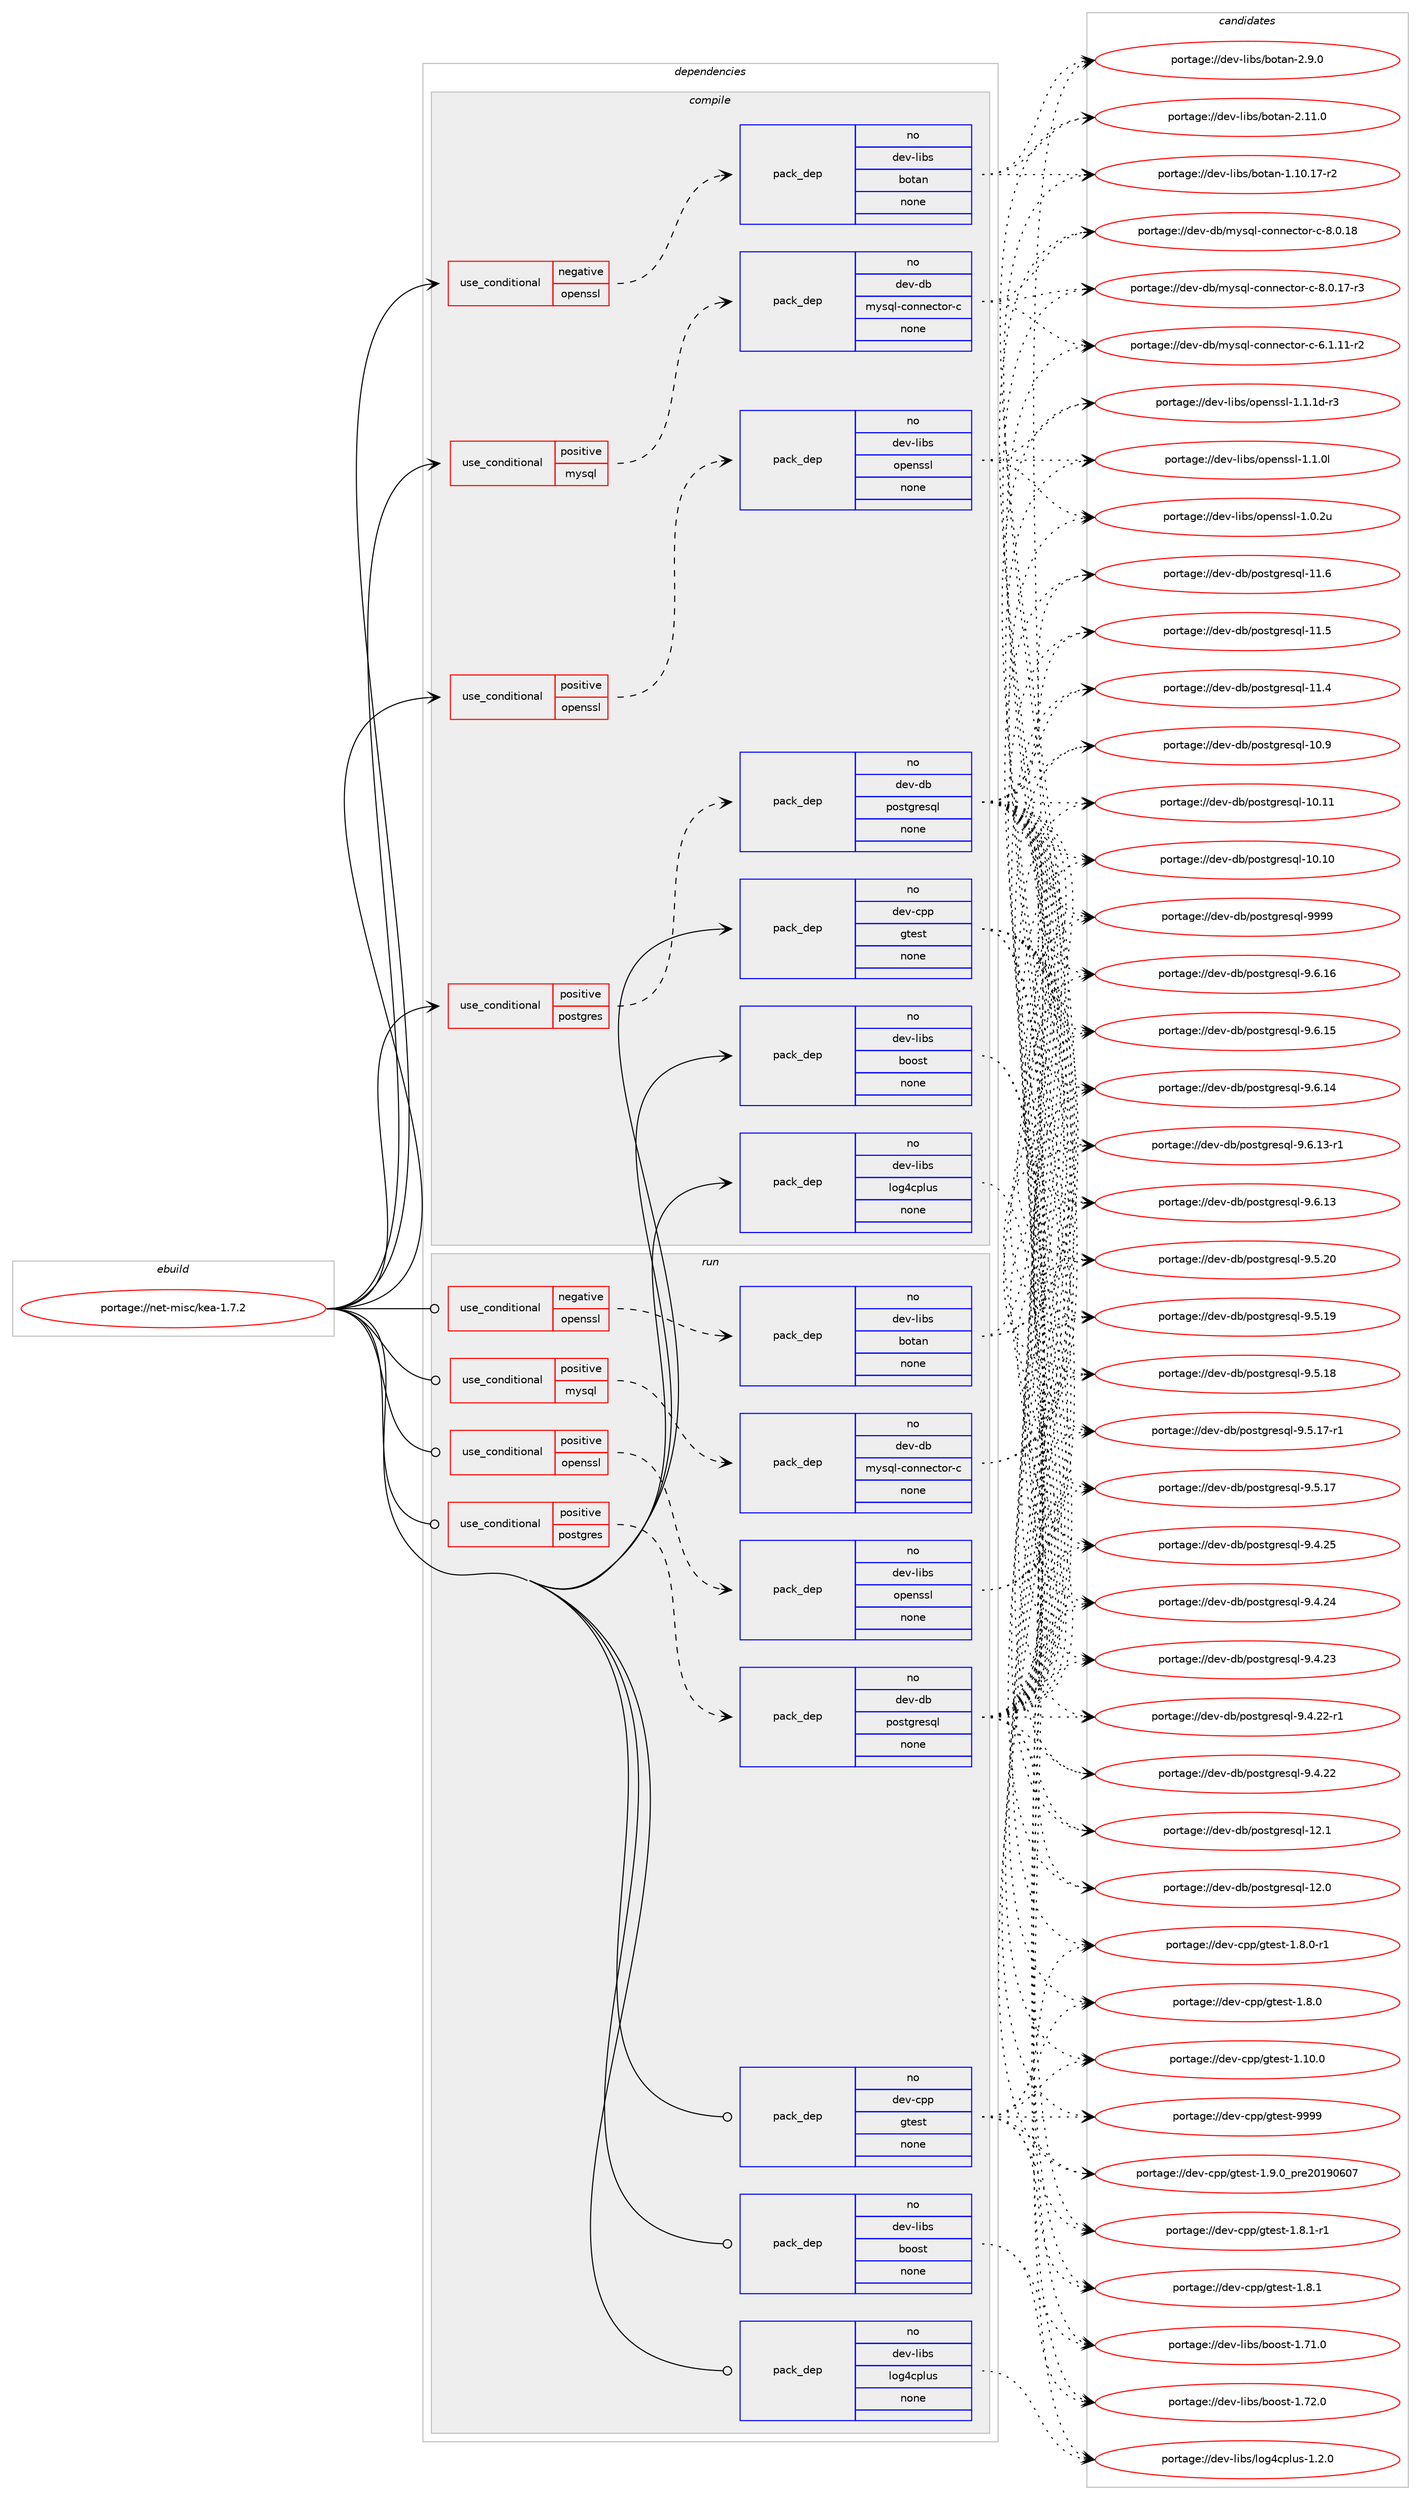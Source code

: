 digraph prolog {

# *************
# Graph options
# *************

newrank=true;
concentrate=true;
compound=true;
graph [rankdir=LR,fontname=Helvetica,fontsize=10,ranksep=1.5];#, ranksep=2.5, nodesep=0.2];
edge  [arrowhead=vee];
node  [fontname=Helvetica,fontsize=10];

# **********
# The ebuild
# **********

subgraph cluster_leftcol {
color=gray;
label=<<i>ebuild</i>>;
id [label="portage://net-misc/kea-1.7.2", color=red, width=4, href="../net-misc/kea-1.7.2.svg"];
}

# ****************
# The dependencies
# ****************

subgraph cluster_midcol {
color=gray;
label=<<i>dependencies</i>>;
subgraph cluster_compile {
fillcolor="#eeeeee";
style=filled;
label=<<i>compile</i>>;
subgraph cond26794 {
dependency135677 [label=<<TABLE BORDER="0" CELLBORDER="1" CELLSPACING="0" CELLPADDING="4"><TR><TD ROWSPAN="3" CELLPADDING="10">use_conditional</TD></TR><TR><TD>negative</TD></TR><TR><TD>openssl</TD></TR></TABLE>>, shape=none, color=red];
subgraph pack106623 {
dependency135678 [label=<<TABLE BORDER="0" CELLBORDER="1" CELLSPACING="0" CELLPADDING="4" WIDTH="220"><TR><TD ROWSPAN="6" CELLPADDING="30">pack_dep</TD></TR><TR><TD WIDTH="110">no</TD></TR><TR><TD>dev-libs</TD></TR><TR><TD>botan</TD></TR><TR><TD>none</TD></TR><TR><TD></TD></TR></TABLE>>, shape=none, color=blue];
}
dependency135677:e -> dependency135678:w [weight=20,style="dashed",arrowhead="vee"];
}
id:e -> dependency135677:w [weight=20,style="solid",arrowhead="vee"];
subgraph cond26795 {
dependency135679 [label=<<TABLE BORDER="0" CELLBORDER="1" CELLSPACING="0" CELLPADDING="4"><TR><TD ROWSPAN="3" CELLPADDING="10">use_conditional</TD></TR><TR><TD>positive</TD></TR><TR><TD>mysql</TD></TR></TABLE>>, shape=none, color=red];
subgraph pack106624 {
dependency135680 [label=<<TABLE BORDER="0" CELLBORDER="1" CELLSPACING="0" CELLPADDING="4" WIDTH="220"><TR><TD ROWSPAN="6" CELLPADDING="30">pack_dep</TD></TR><TR><TD WIDTH="110">no</TD></TR><TR><TD>dev-db</TD></TR><TR><TD>mysql-connector-c</TD></TR><TR><TD>none</TD></TR><TR><TD></TD></TR></TABLE>>, shape=none, color=blue];
}
dependency135679:e -> dependency135680:w [weight=20,style="dashed",arrowhead="vee"];
}
id:e -> dependency135679:w [weight=20,style="solid",arrowhead="vee"];
subgraph cond26796 {
dependency135681 [label=<<TABLE BORDER="0" CELLBORDER="1" CELLSPACING="0" CELLPADDING="4"><TR><TD ROWSPAN="3" CELLPADDING="10">use_conditional</TD></TR><TR><TD>positive</TD></TR><TR><TD>openssl</TD></TR></TABLE>>, shape=none, color=red];
subgraph pack106625 {
dependency135682 [label=<<TABLE BORDER="0" CELLBORDER="1" CELLSPACING="0" CELLPADDING="4" WIDTH="220"><TR><TD ROWSPAN="6" CELLPADDING="30">pack_dep</TD></TR><TR><TD WIDTH="110">no</TD></TR><TR><TD>dev-libs</TD></TR><TR><TD>openssl</TD></TR><TR><TD>none</TD></TR><TR><TD></TD></TR></TABLE>>, shape=none, color=blue];
}
dependency135681:e -> dependency135682:w [weight=20,style="dashed",arrowhead="vee"];
}
id:e -> dependency135681:w [weight=20,style="solid",arrowhead="vee"];
subgraph cond26797 {
dependency135683 [label=<<TABLE BORDER="0" CELLBORDER="1" CELLSPACING="0" CELLPADDING="4"><TR><TD ROWSPAN="3" CELLPADDING="10">use_conditional</TD></TR><TR><TD>positive</TD></TR><TR><TD>postgres</TD></TR></TABLE>>, shape=none, color=red];
subgraph pack106626 {
dependency135684 [label=<<TABLE BORDER="0" CELLBORDER="1" CELLSPACING="0" CELLPADDING="4" WIDTH="220"><TR><TD ROWSPAN="6" CELLPADDING="30">pack_dep</TD></TR><TR><TD WIDTH="110">no</TD></TR><TR><TD>dev-db</TD></TR><TR><TD>postgresql</TD></TR><TR><TD>none</TD></TR><TR><TD></TD></TR></TABLE>>, shape=none, color=blue];
}
dependency135683:e -> dependency135684:w [weight=20,style="dashed",arrowhead="vee"];
}
id:e -> dependency135683:w [weight=20,style="solid",arrowhead="vee"];
subgraph pack106627 {
dependency135685 [label=<<TABLE BORDER="0" CELLBORDER="1" CELLSPACING="0" CELLPADDING="4" WIDTH="220"><TR><TD ROWSPAN="6" CELLPADDING="30">pack_dep</TD></TR><TR><TD WIDTH="110">no</TD></TR><TR><TD>dev-cpp</TD></TR><TR><TD>gtest</TD></TR><TR><TD>none</TD></TR><TR><TD></TD></TR></TABLE>>, shape=none, color=blue];
}
id:e -> dependency135685:w [weight=20,style="solid",arrowhead="vee"];
subgraph pack106628 {
dependency135686 [label=<<TABLE BORDER="0" CELLBORDER="1" CELLSPACING="0" CELLPADDING="4" WIDTH="220"><TR><TD ROWSPAN="6" CELLPADDING="30">pack_dep</TD></TR><TR><TD WIDTH="110">no</TD></TR><TR><TD>dev-libs</TD></TR><TR><TD>boost</TD></TR><TR><TD>none</TD></TR><TR><TD></TD></TR></TABLE>>, shape=none, color=blue];
}
id:e -> dependency135686:w [weight=20,style="solid",arrowhead="vee"];
subgraph pack106629 {
dependency135687 [label=<<TABLE BORDER="0" CELLBORDER="1" CELLSPACING="0" CELLPADDING="4" WIDTH="220"><TR><TD ROWSPAN="6" CELLPADDING="30">pack_dep</TD></TR><TR><TD WIDTH="110">no</TD></TR><TR><TD>dev-libs</TD></TR><TR><TD>log4cplus</TD></TR><TR><TD>none</TD></TR><TR><TD></TD></TR></TABLE>>, shape=none, color=blue];
}
id:e -> dependency135687:w [weight=20,style="solid",arrowhead="vee"];
}
subgraph cluster_compileandrun {
fillcolor="#eeeeee";
style=filled;
label=<<i>compile and run</i>>;
}
subgraph cluster_run {
fillcolor="#eeeeee";
style=filled;
label=<<i>run</i>>;
subgraph cond26798 {
dependency135688 [label=<<TABLE BORDER="0" CELLBORDER="1" CELLSPACING="0" CELLPADDING="4"><TR><TD ROWSPAN="3" CELLPADDING="10">use_conditional</TD></TR><TR><TD>negative</TD></TR><TR><TD>openssl</TD></TR></TABLE>>, shape=none, color=red];
subgraph pack106630 {
dependency135689 [label=<<TABLE BORDER="0" CELLBORDER="1" CELLSPACING="0" CELLPADDING="4" WIDTH="220"><TR><TD ROWSPAN="6" CELLPADDING="30">pack_dep</TD></TR><TR><TD WIDTH="110">no</TD></TR><TR><TD>dev-libs</TD></TR><TR><TD>botan</TD></TR><TR><TD>none</TD></TR><TR><TD></TD></TR></TABLE>>, shape=none, color=blue];
}
dependency135688:e -> dependency135689:w [weight=20,style="dashed",arrowhead="vee"];
}
id:e -> dependency135688:w [weight=20,style="solid",arrowhead="odot"];
subgraph cond26799 {
dependency135690 [label=<<TABLE BORDER="0" CELLBORDER="1" CELLSPACING="0" CELLPADDING="4"><TR><TD ROWSPAN="3" CELLPADDING="10">use_conditional</TD></TR><TR><TD>positive</TD></TR><TR><TD>mysql</TD></TR></TABLE>>, shape=none, color=red];
subgraph pack106631 {
dependency135691 [label=<<TABLE BORDER="0" CELLBORDER="1" CELLSPACING="0" CELLPADDING="4" WIDTH="220"><TR><TD ROWSPAN="6" CELLPADDING="30">pack_dep</TD></TR><TR><TD WIDTH="110">no</TD></TR><TR><TD>dev-db</TD></TR><TR><TD>mysql-connector-c</TD></TR><TR><TD>none</TD></TR><TR><TD></TD></TR></TABLE>>, shape=none, color=blue];
}
dependency135690:e -> dependency135691:w [weight=20,style="dashed",arrowhead="vee"];
}
id:e -> dependency135690:w [weight=20,style="solid",arrowhead="odot"];
subgraph cond26800 {
dependency135692 [label=<<TABLE BORDER="0" CELLBORDER="1" CELLSPACING="0" CELLPADDING="4"><TR><TD ROWSPAN="3" CELLPADDING="10">use_conditional</TD></TR><TR><TD>positive</TD></TR><TR><TD>openssl</TD></TR></TABLE>>, shape=none, color=red];
subgraph pack106632 {
dependency135693 [label=<<TABLE BORDER="0" CELLBORDER="1" CELLSPACING="0" CELLPADDING="4" WIDTH="220"><TR><TD ROWSPAN="6" CELLPADDING="30">pack_dep</TD></TR><TR><TD WIDTH="110">no</TD></TR><TR><TD>dev-libs</TD></TR><TR><TD>openssl</TD></TR><TR><TD>none</TD></TR><TR><TD></TD></TR></TABLE>>, shape=none, color=blue];
}
dependency135692:e -> dependency135693:w [weight=20,style="dashed",arrowhead="vee"];
}
id:e -> dependency135692:w [weight=20,style="solid",arrowhead="odot"];
subgraph cond26801 {
dependency135694 [label=<<TABLE BORDER="0" CELLBORDER="1" CELLSPACING="0" CELLPADDING="4"><TR><TD ROWSPAN="3" CELLPADDING="10">use_conditional</TD></TR><TR><TD>positive</TD></TR><TR><TD>postgres</TD></TR></TABLE>>, shape=none, color=red];
subgraph pack106633 {
dependency135695 [label=<<TABLE BORDER="0" CELLBORDER="1" CELLSPACING="0" CELLPADDING="4" WIDTH="220"><TR><TD ROWSPAN="6" CELLPADDING="30">pack_dep</TD></TR><TR><TD WIDTH="110">no</TD></TR><TR><TD>dev-db</TD></TR><TR><TD>postgresql</TD></TR><TR><TD>none</TD></TR><TR><TD></TD></TR></TABLE>>, shape=none, color=blue];
}
dependency135694:e -> dependency135695:w [weight=20,style="dashed",arrowhead="vee"];
}
id:e -> dependency135694:w [weight=20,style="solid",arrowhead="odot"];
subgraph pack106634 {
dependency135696 [label=<<TABLE BORDER="0" CELLBORDER="1" CELLSPACING="0" CELLPADDING="4" WIDTH="220"><TR><TD ROWSPAN="6" CELLPADDING="30">pack_dep</TD></TR><TR><TD WIDTH="110">no</TD></TR><TR><TD>dev-cpp</TD></TR><TR><TD>gtest</TD></TR><TR><TD>none</TD></TR><TR><TD></TD></TR></TABLE>>, shape=none, color=blue];
}
id:e -> dependency135696:w [weight=20,style="solid",arrowhead="odot"];
subgraph pack106635 {
dependency135697 [label=<<TABLE BORDER="0" CELLBORDER="1" CELLSPACING="0" CELLPADDING="4" WIDTH="220"><TR><TD ROWSPAN="6" CELLPADDING="30">pack_dep</TD></TR><TR><TD WIDTH="110">no</TD></TR><TR><TD>dev-libs</TD></TR><TR><TD>boost</TD></TR><TR><TD>none</TD></TR><TR><TD></TD></TR></TABLE>>, shape=none, color=blue];
}
id:e -> dependency135697:w [weight=20,style="solid",arrowhead="odot"];
subgraph pack106636 {
dependency135698 [label=<<TABLE BORDER="0" CELLBORDER="1" CELLSPACING="0" CELLPADDING="4" WIDTH="220"><TR><TD ROWSPAN="6" CELLPADDING="30">pack_dep</TD></TR><TR><TD WIDTH="110">no</TD></TR><TR><TD>dev-libs</TD></TR><TR><TD>log4cplus</TD></TR><TR><TD>none</TD></TR><TR><TD></TD></TR></TABLE>>, shape=none, color=blue];
}
id:e -> dependency135698:w [weight=20,style="solid",arrowhead="odot"];
}
}

# **************
# The candidates
# **************

subgraph cluster_choices {
rank=same;
color=gray;
label=<<i>candidates</i>>;

subgraph choice106623 {
color=black;
nodesep=1;
choice1001011184510810598115479811111697110455046574648 [label="portage://dev-libs/botan-2.9.0", color=red, width=4,href="../dev-libs/botan-2.9.0.svg"];
choice100101118451081059811547981111169711045504649494648 [label="portage://dev-libs/botan-2.11.0", color=red, width=4,href="../dev-libs/botan-2.11.0.svg"];
choice100101118451081059811547981111169711045494649484649554511450 [label="portage://dev-libs/botan-1.10.17-r2", color=red, width=4,href="../dev-libs/botan-1.10.17-r2.svg"];
dependency135678:e -> choice1001011184510810598115479811111697110455046574648:w [style=dotted,weight="100"];
dependency135678:e -> choice100101118451081059811547981111169711045504649494648:w [style=dotted,weight="100"];
dependency135678:e -> choice100101118451081059811547981111169711045494649484649554511450:w [style=dotted,weight="100"];
}
subgraph choice106624 {
color=black;
nodesep=1;
choice100101118451009847109121115113108459911111011010199116111114459945564648464956 [label="portage://dev-db/mysql-connector-c-8.0.18", color=red, width=4,href="../dev-db/mysql-connector-c-8.0.18.svg"];
choice1001011184510098471091211151131084599111110110101991161111144599455646484649554511451 [label="portage://dev-db/mysql-connector-c-8.0.17-r3", color=red, width=4,href="../dev-db/mysql-connector-c-8.0.17-r3.svg"];
choice1001011184510098471091211151131084599111110110101991161111144599455446494649494511450 [label="portage://dev-db/mysql-connector-c-6.1.11-r2", color=red, width=4,href="../dev-db/mysql-connector-c-6.1.11-r2.svg"];
dependency135680:e -> choice100101118451009847109121115113108459911111011010199116111114459945564648464956:w [style=dotted,weight="100"];
dependency135680:e -> choice1001011184510098471091211151131084599111110110101991161111144599455646484649554511451:w [style=dotted,weight="100"];
dependency135680:e -> choice1001011184510098471091211151131084599111110110101991161111144599455446494649494511450:w [style=dotted,weight="100"];
}
subgraph choice106625 {
color=black;
nodesep=1;
choice1001011184510810598115471111121011101151151084549464946491004511451 [label="portage://dev-libs/openssl-1.1.1d-r3", color=red, width=4,href="../dev-libs/openssl-1.1.1d-r3.svg"];
choice100101118451081059811547111112101110115115108454946494648108 [label="portage://dev-libs/openssl-1.1.0l", color=red, width=4,href="../dev-libs/openssl-1.1.0l.svg"];
choice100101118451081059811547111112101110115115108454946484650117 [label="portage://dev-libs/openssl-1.0.2u", color=red, width=4,href="../dev-libs/openssl-1.0.2u.svg"];
dependency135682:e -> choice1001011184510810598115471111121011101151151084549464946491004511451:w [style=dotted,weight="100"];
dependency135682:e -> choice100101118451081059811547111112101110115115108454946494648108:w [style=dotted,weight="100"];
dependency135682:e -> choice100101118451081059811547111112101110115115108454946484650117:w [style=dotted,weight="100"];
}
subgraph choice106626 {
color=black;
nodesep=1;
choice1001011184510098471121111151161031141011151131084557575757 [label="portage://dev-db/postgresql-9999", color=red, width=4,href="../dev-db/postgresql-9999.svg"];
choice10010111845100984711211111511610311410111511310845574654464954 [label="portage://dev-db/postgresql-9.6.16", color=red, width=4,href="../dev-db/postgresql-9.6.16.svg"];
choice10010111845100984711211111511610311410111511310845574654464953 [label="portage://dev-db/postgresql-9.6.15", color=red, width=4,href="../dev-db/postgresql-9.6.15.svg"];
choice10010111845100984711211111511610311410111511310845574654464952 [label="portage://dev-db/postgresql-9.6.14", color=red, width=4,href="../dev-db/postgresql-9.6.14.svg"];
choice100101118451009847112111115116103114101115113108455746544649514511449 [label="portage://dev-db/postgresql-9.6.13-r1", color=red, width=4,href="../dev-db/postgresql-9.6.13-r1.svg"];
choice10010111845100984711211111511610311410111511310845574654464951 [label="portage://dev-db/postgresql-9.6.13", color=red, width=4,href="../dev-db/postgresql-9.6.13.svg"];
choice10010111845100984711211111511610311410111511310845574653465048 [label="portage://dev-db/postgresql-9.5.20", color=red, width=4,href="../dev-db/postgresql-9.5.20.svg"];
choice10010111845100984711211111511610311410111511310845574653464957 [label="portage://dev-db/postgresql-9.5.19", color=red, width=4,href="../dev-db/postgresql-9.5.19.svg"];
choice10010111845100984711211111511610311410111511310845574653464956 [label="portage://dev-db/postgresql-9.5.18", color=red, width=4,href="../dev-db/postgresql-9.5.18.svg"];
choice100101118451009847112111115116103114101115113108455746534649554511449 [label="portage://dev-db/postgresql-9.5.17-r1", color=red, width=4,href="../dev-db/postgresql-9.5.17-r1.svg"];
choice10010111845100984711211111511610311410111511310845574653464955 [label="portage://dev-db/postgresql-9.5.17", color=red, width=4,href="../dev-db/postgresql-9.5.17.svg"];
choice10010111845100984711211111511610311410111511310845574652465053 [label="portage://dev-db/postgresql-9.4.25", color=red, width=4,href="../dev-db/postgresql-9.4.25.svg"];
choice10010111845100984711211111511610311410111511310845574652465052 [label="portage://dev-db/postgresql-9.4.24", color=red, width=4,href="../dev-db/postgresql-9.4.24.svg"];
choice10010111845100984711211111511610311410111511310845574652465051 [label="portage://dev-db/postgresql-9.4.23", color=red, width=4,href="../dev-db/postgresql-9.4.23.svg"];
choice100101118451009847112111115116103114101115113108455746524650504511449 [label="portage://dev-db/postgresql-9.4.22-r1", color=red, width=4,href="../dev-db/postgresql-9.4.22-r1.svg"];
choice10010111845100984711211111511610311410111511310845574652465050 [label="portage://dev-db/postgresql-9.4.22", color=red, width=4,href="../dev-db/postgresql-9.4.22.svg"];
choice1001011184510098471121111151161031141011151131084549504649 [label="portage://dev-db/postgresql-12.1", color=red, width=4,href="../dev-db/postgresql-12.1.svg"];
choice1001011184510098471121111151161031141011151131084549504648 [label="portage://dev-db/postgresql-12.0", color=red, width=4,href="../dev-db/postgresql-12.0.svg"];
choice1001011184510098471121111151161031141011151131084549494654 [label="portage://dev-db/postgresql-11.6", color=red, width=4,href="../dev-db/postgresql-11.6.svg"];
choice1001011184510098471121111151161031141011151131084549494653 [label="portage://dev-db/postgresql-11.5", color=red, width=4,href="../dev-db/postgresql-11.5.svg"];
choice1001011184510098471121111151161031141011151131084549494652 [label="portage://dev-db/postgresql-11.4", color=red, width=4,href="../dev-db/postgresql-11.4.svg"];
choice1001011184510098471121111151161031141011151131084549484657 [label="portage://dev-db/postgresql-10.9", color=red, width=4,href="../dev-db/postgresql-10.9.svg"];
choice100101118451009847112111115116103114101115113108454948464949 [label="portage://dev-db/postgresql-10.11", color=red, width=4,href="../dev-db/postgresql-10.11.svg"];
choice100101118451009847112111115116103114101115113108454948464948 [label="portage://dev-db/postgresql-10.10", color=red, width=4,href="../dev-db/postgresql-10.10.svg"];
dependency135684:e -> choice1001011184510098471121111151161031141011151131084557575757:w [style=dotted,weight="100"];
dependency135684:e -> choice10010111845100984711211111511610311410111511310845574654464954:w [style=dotted,weight="100"];
dependency135684:e -> choice10010111845100984711211111511610311410111511310845574654464953:w [style=dotted,weight="100"];
dependency135684:e -> choice10010111845100984711211111511610311410111511310845574654464952:w [style=dotted,weight="100"];
dependency135684:e -> choice100101118451009847112111115116103114101115113108455746544649514511449:w [style=dotted,weight="100"];
dependency135684:e -> choice10010111845100984711211111511610311410111511310845574654464951:w [style=dotted,weight="100"];
dependency135684:e -> choice10010111845100984711211111511610311410111511310845574653465048:w [style=dotted,weight="100"];
dependency135684:e -> choice10010111845100984711211111511610311410111511310845574653464957:w [style=dotted,weight="100"];
dependency135684:e -> choice10010111845100984711211111511610311410111511310845574653464956:w [style=dotted,weight="100"];
dependency135684:e -> choice100101118451009847112111115116103114101115113108455746534649554511449:w [style=dotted,weight="100"];
dependency135684:e -> choice10010111845100984711211111511610311410111511310845574653464955:w [style=dotted,weight="100"];
dependency135684:e -> choice10010111845100984711211111511610311410111511310845574652465053:w [style=dotted,weight="100"];
dependency135684:e -> choice10010111845100984711211111511610311410111511310845574652465052:w [style=dotted,weight="100"];
dependency135684:e -> choice10010111845100984711211111511610311410111511310845574652465051:w [style=dotted,weight="100"];
dependency135684:e -> choice100101118451009847112111115116103114101115113108455746524650504511449:w [style=dotted,weight="100"];
dependency135684:e -> choice10010111845100984711211111511610311410111511310845574652465050:w [style=dotted,weight="100"];
dependency135684:e -> choice1001011184510098471121111151161031141011151131084549504649:w [style=dotted,weight="100"];
dependency135684:e -> choice1001011184510098471121111151161031141011151131084549504648:w [style=dotted,weight="100"];
dependency135684:e -> choice1001011184510098471121111151161031141011151131084549494654:w [style=dotted,weight="100"];
dependency135684:e -> choice1001011184510098471121111151161031141011151131084549494653:w [style=dotted,weight="100"];
dependency135684:e -> choice1001011184510098471121111151161031141011151131084549494652:w [style=dotted,weight="100"];
dependency135684:e -> choice1001011184510098471121111151161031141011151131084549484657:w [style=dotted,weight="100"];
dependency135684:e -> choice100101118451009847112111115116103114101115113108454948464949:w [style=dotted,weight="100"];
dependency135684:e -> choice100101118451009847112111115116103114101115113108454948464948:w [style=dotted,weight="100"];
}
subgraph choice106627 {
color=black;
nodesep=1;
choice1001011184599112112471031161011151164557575757 [label="portage://dev-cpp/gtest-9999", color=red, width=4,href="../dev-cpp/gtest-9999.svg"];
choice100101118459911211247103116101115116454946574648951121141015048495748544855 [label="portage://dev-cpp/gtest-1.9.0_pre20190607", color=red, width=4,href="../dev-cpp/gtest-1.9.0_pre20190607.svg"];
choice1001011184599112112471031161011151164549465646494511449 [label="portage://dev-cpp/gtest-1.8.1-r1", color=red, width=4,href="../dev-cpp/gtest-1.8.1-r1.svg"];
choice100101118459911211247103116101115116454946564649 [label="portage://dev-cpp/gtest-1.8.1", color=red, width=4,href="../dev-cpp/gtest-1.8.1.svg"];
choice1001011184599112112471031161011151164549465646484511449 [label="portage://dev-cpp/gtest-1.8.0-r1", color=red, width=4,href="../dev-cpp/gtest-1.8.0-r1.svg"];
choice100101118459911211247103116101115116454946564648 [label="portage://dev-cpp/gtest-1.8.0", color=red, width=4,href="../dev-cpp/gtest-1.8.0.svg"];
choice10010111845991121124710311610111511645494649484648 [label="portage://dev-cpp/gtest-1.10.0", color=red, width=4,href="../dev-cpp/gtest-1.10.0.svg"];
dependency135685:e -> choice1001011184599112112471031161011151164557575757:w [style=dotted,weight="100"];
dependency135685:e -> choice100101118459911211247103116101115116454946574648951121141015048495748544855:w [style=dotted,weight="100"];
dependency135685:e -> choice1001011184599112112471031161011151164549465646494511449:w [style=dotted,weight="100"];
dependency135685:e -> choice100101118459911211247103116101115116454946564649:w [style=dotted,weight="100"];
dependency135685:e -> choice1001011184599112112471031161011151164549465646484511449:w [style=dotted,weight="100"];
dependency135685:e -> choice100101118459911211247103116101115116454946564648:w [style=dotted,weight="100"];
dependency135685:e -> choice10010111845991121124710311610111511645494649484648:w [style=dotted,weight="100"];
}
subgraph choice106628 {
color=black;
nodesep=1;
choice1001011184510810598115479811111111511645494655504648 [label="portage://dev-libs/boost-1.72.0", color=red, width=4,href="../dev-libs/boost-1.72.0.svg"];
choice1001011184510810598115479811111111511645494655494648 [label="portage://dev-libs/boost-1.71.0", color=red, width=4,href="../dev-libs/boost-1.71.0.svg"];
dependency135686:e -> choice1001011184510810598115479811111111511645494655504648:w [style=dotted,weight="100"];
dependency135686:e -> choice1001011184510810598115479811111111511645494655494648:w [style=dotted,weight="100"];
}
subgraph choice106629 {
color=black;
nodesep=1;
choice1001011184510810598115471081111035299112108117115454946504648 [label="portage://dev-libs/log4cplus-1.2.0", color=red, width=4,href="../dev-libs/log4cplus-1.2.0.svg"];
dependency135687:e -> choice1001011184510810598115471081111035299112108117115454946504648:w [style=dotted,weight="100"];
}
subgraph choice106630 {
color=black;
nodesep=1;
choice1001011184510810598115479811111697110455046574648 [label="portage://dev-libs/botan-2.9.0", color=red, width=4,href="../dev-libs/botan-2.9.0.svg"];
choice100101118451081059811547981111169711045504649494648 [label="portage://dev-libs/botan-2.11.0", color=red, width=4,href="../dev-libs/botan-2.11.0.svg"];
choice100101118451081059811547981111169711045494649484649554511450 [label="portage://dev-libs/botan-1.10.17-r2", color=red, width=4,href="../dev-libs/botan-1.10.17-r2.svg"];
dependency135689:e -> choice1001011184510810598115479811111697110455046574648:w [style=dotted,weight="100"];
dependency135689:e -> choice100101118451081059811547981111169711045504649494648:w [style=dotted,weight="100"];
dependency135689:e -> choice100101118451081059811547981111169711045494649484649554511450:w [style=dotted,weight="100"];
}
subgraph choice106631 {
color=black;
nodesep=1;
choice100101118451009847109121115113108459911111011010199116111114459945564648464956 [label="portage://dev-db/mysql-connector-c-8.0.18", color=red, width=4,href="../dev-db/mysql-connector-c-8.0.18.svg"];
choice1001011184510098471091211151131084599111110110101991161111144599455646484649554511451 [label="portage://dev-db/mysql-connector-c-8.0.17-r3", color=red, width=4,href="../dev-db/mysql-connector-c-8.0.17-r3.svg"];
choice1001011184510098471091211151131084599111110110101991161111144599455446494649494511450 [label="portage://dev-db/mysql-connector-c-6.1.11-r2", color=red, width=4,href="../dev-db/mysql-connector-c-6.1.11-r2.svg"];
dependency135691:e -> choice100101118451009847109121115113108459911111011010199116111114459945564648464956:w [style=dotted,weight="100"];
dependency135691:e -> choice1001011184510098471091211151131084599111110110101991161111144599455646484649554511451:w [style=dotted,weight="100"];
dependency135691:e -> choice1001011184510098471091211151131084599111110110101991161111144599455446494649494511450:w [style=dotted,weight="100"];
}
subgraph choice106632 {
color=black;
nodesep=1;
choice1001011184510810598115471111121011101151151084549464946491004511451 [label="portage://dev-libs/openssl-1.1.1d-r3", color=red, width=4,href="../dev-libs/openssl-1.1.1d-r3.svg"];
choice100101118451081059811547111112101110115115108454946494648108 [label="portage://dev-libs/openssl-1.1.0l", color=red, width=4,href="../dev-libs/openssl-1.1.0l.svg"];
choice100101118451081059811547111112101110115115108454946484650117 [label="portage://dev-libs/openssl-1.0.2u", color=red, width=4,href="../dev-libs/openssl-1.0.2u.svg"];
dependency135693:e -> choice1001011184510810598115471111121011101151151084549464946491004511451:w [style=dotted,weight="100"];
dependency135693:e -> choice100101118451081059811547111112101110115115108454946494648108:w [style=dotted,weight="100"];
dependency135693:e -> choice100101118451081059811547111112101110115115108454946484650117:w [style=dotted,weight="100"];
}
subgraph choice106633 {
color=black;
nodesep=1;
choice1001011184510098471121111151161031141011151131084557575757 [label="portage://dev-db/postgresql-9999", color=red, width=4,href="../dev-db/postgresql-9999.svg"];
choice10010111845100984711211111511610311410111511310845574654464954 [label="portage://dev-db/postgresql-9.6.16", color=red, width=4,href="../dev-db/postgresql-9.6.16.svg"];
choice10010111845100984711211111511610311410111511310845574654464953 [label="portage://dev-db/postgresql-9.6.15", color=red, width=4,href="../dev-db/postgresql-9.6.15.svg"];
choice10010111845100984711211111511610311410111511310845574654464952 [label="portage://dev-db/postgresql-9.6.14", color=red, width=4,href="../dev-db/postgresql-9.6.14.svg"];
choice100101118451009847112111115116103114101115113108455746544649514511449 [label="portage://dev-db/postgresql-9.6.13-r1", color=red, width=4,href="../dev-db/postgresql-9.6.13-r1.svg"];
choice10010111845100984711211111511610311410111511310845574654464951 [label="portage://dev-db/postgresql-9.6.13", color=red, width=4,href="../dev-db/postgresql-9.6.13.svg"];
choice10010111845100984711211111511610311410111511310845574653465048 [label="portage://dev-db/postgresql-9.5.20", color=red, width=4,href="../dev-db/postgresql-9.5.20.svg"];
choice10010111845100984711211111511610311410111511310845574653464957 [label="portage://dev-db/postgresql-9.5.19", color=red, width=4,href="../dev-db/postgresql-9.5.19.svg"];
choice10010111845100984711211111511610311410111511310845574653464956 [label="portage://dev-db/postgresql-9.5.18", color=red, width=4,href="../dev-db/postgresql-9.5.18.svg"];
choice100101118451009847112111115116103114101115113108455746534649554511449 [label="portage://dev-db/postgresql-9.5.17-r1", color=red, width=4,href="../dev-db/postgresql-9.5.17-r1.svg"];
choice10010111845100984711211111511610311410111511310845574653464955 [label="portage://dev-db/postgresql-9.5.17", color=red, width=4,href="../dev-db/postgresql-9.5.17.svg"];
choice10010111845100984711211111511610311410111511310845574652465053 [label="portage://dev-db/postgresql-9.4.25", color=red, width=4,href="../dev-db/postgresql-9.4.25.svg"];
choice10010111845100984711211111511610311410111511310845574652465052 [label="portage://dev-db/postgresql-9.4.24", color=red, width=4,href="../dev-db/postgresql-9.4.24.svg"];
choice10010111845100984711211111511610311410111511310845574652465051 [label="portage://dev-db/postgresql-9.4.23", color=red, width=4,href="../dev-db/postgresql-9.4.23.svg"];
choice100101118451009847112111115116103114101115113108455746524650504511449 [label="portage://dev-db/postgresql-9.4.22-r1", color=red, width=4,href="../dev-db/postgresql-9.4.22-r1.svg"];
choice10010111845100984711211111511610311410111511310845574652465050 [label="portage://dev-db/postgresql-9.4.22", color=red, width=4,href="../dev-db/postgresql-9.4.22.svg"];
choice1001011184510098471121111151161031141011151131084549504649 [label="portage://dev-db/postgresql-12.1", color=red, width=4,href="../dev-db/postgresql-12.1.svg"];
choice1001011184510098471121111151161031141011151131084549504648 [label="portage://dev-db/postgresql-12.0", color=red, width=4,href="../dev-db/postgresql-12.0.svg"];
choice1001011184510098471121111151161031141011151131084549494654 [label="portage://dev-db/postgresql-11.6", color=red, width=4,href="../dev-db/postgresql-11.6.svg"];
choice1001011184510098471121111151161031141011151131084549494653 [label="portage://dev-db/postgresql-11.5", color=red, width=4,href="../dev-db/postgresql-11.5.svg"];
choice1001011184510098471121111151161031141011151131084549494652 [label="portage://dev-db/postgresql-11.4", color=red, width=4,href="../dev-db/postgresql-11.4.svg"];
choice1001011184510098471121111151161031141011151131084549484657 [label="portage://dev-db/postgresql-10.9", color=red, width=4,href="../dev-db/postgresql-10.9.svg"];
choice100101118451009847112111115116103114101115113108454948464949 [label="portage://dev-db/postgresql-10.11", color=red, width=4,href="../dev-db/postgresql-10.11.svg"];
choice100101118451009847112111115116103114101115113108454948464948 [label="portage://dev-db/postgresql-10.10", color=red, width=4,href="../dev-db/postgresql-10.10.svg"];
dependency135695:e -> choice1001011184510098471121111151161031141011151131084557575757:w [style=dotted,weight="100"];
dependency135695:e -> choice10010111845100984711211111511610311410111511310845574654464954:w [style=dotted,weight="100"];
dependency135695:e -> choice10010111845100984711211111511610311410111511310845574654464953:w [style=dotted,weight="100"];
dependency135695:e -> choice10010111845100984711211111511610311410111511310845574654464952:w [style=dotted,weight="100"];
dependency135695:e -> choice100101118451009847112111115116103114101115113108455746544649514511449:w [style=dotted,weight="100"];
dependency135695:e -> choice10010111845100984711211111511610311410111511310845574654464951:w [style=dotted,weight="100"];
dependency135695:e -> choice10010111845100984711211111511610311410111511310845574653465048:w [style=dotted,weight="100"];
dependency135695:e -> choice10010111845100984711211111511610311410111511310845574653464957:w [style=dotted,weight="100"];
dependency135695:e -> choice10010111845100984711211111511610311410111511310845574653464956:w [style=dotted,weight="100"];
dependency135695:e -> choice100101118451009847112111115116103114101115113108455746534649554511449:w [style=dotted,weight="100"];
dependency135695:e -> choice10010111845100984711211111511610311410111511310845574653464955:w [style=dotted,weight="100"];
dependency135695:e -> choice10010111845100984711211111511610311410111511310845574652465053:w [style=dotted,weight="100"];
dependency135695:e -> choice10010111845100984711211111511610311410111511310845574652465052:w [style=dotted,weight="100"];
dependency135695:e -> choice10010111845100984711211111511610311410111511310845574652465051:w [style=dotted,weight="100"];
dependency135695:e -> choice100101118451009847112111115116103114101115113108455746524650504511449:w [style=dotted,weight="100"];
dependency135695:e -> choice10010111845100984711211111511610311410111511310845574652465050:w [style=dotted,weight="100"];
dependency135695:e -> choice1001011184510098471121111151161031141011151131084549504649:w [style=dotted,weight="100"];
dependency135695:e -> choice1001011184510098471121111151161031141011151131084549504648:w [style=dotted,weight="100"];
dependency135695:e -> choice1001011184510098471121111151161031141011151131084549494654:w [style=dotted,weight="100"];
dependency135695:e -> choice1001011184510098471121111151161031141011151131084549494653:w [style=dotted,weight="100"];
dependency135695:e -> choice1001011184510098471121111151161031141011151131084549494652:w [style=dotted,weight="100"];
dependency135695:e -> choice1001011184510098471121111151161031141011151131084549484657:w [style=dotted,weight="100"];
dependency135695:e -> choice100101118451009847112111115116103114101115113108454948464949:w [style=dotted,weight="100"];
dependency135695:e -> choice100101118451009847112111115116103114101115113108454948464948:w [style=dotted,weight="100"];
}
subgraph choice106634 {
color=black;
nodesep=1;
choice1001011184599112112471031161011151164557575757 [label="portage://dev-cpp/gtest-9999", color=red, width=4,href="../dev-cpp/gtest-9999.svg"];
choice100101118459911211247103116101115116454946574648951121141015048495748544855 [label="portage://dev-cpp/gtest-1.9.0_pre20190607", color=red, width=4,href="../dev-cpp/gtest-1.9.0_pre20190607.svg"];
choice1001011184599112112471031161011151164549465646494511449 [label="portage://dev-cpp/gtest-1.8.1-r1", color=red, width=4,href="../dev-cpp/gtest-1.8.1-r1.svg"];
choice100101118459911211247103116101115116454946564649 [label="portage://dev-cpp/gtest-1.8.1", color=red, width=4,href="../dev-cpp/gtest-1.8.1.svg"];
choice1001011184599112112471031161011151164549465646484511449 [label="portage://dev-cpp/gtest-1.8.0-r1", color=red, width=4,href="../dev-cpp/gtest-1.8.0-r1.svg"];
choice100101118459911211247103116101115116454946564648 [label="portage://dev-cpp/gtest-1.8.0", color=red, width=4,href="../dev-cpp/gtest-1.8.0.svg"];
choice10010111845991121124710311610111511645494649484648 [label="portage://dev-cpp/gtest-1.10.0", color=red, width=4,href="../dev-cpp/gtest-1.10.0.svg"];
dependency135696:e -> choice1001011184599112112471031161011151164557575757:w [style=dotted,weight="100"];
dependency135696:e -> choice100101118459911211247103116101115116454946574648951121141015048495748544855:w [style=dotted,weight="100"];
dependency135696:e -> choice1001011184599112112471031161011151164549465646494511449:w [style=dotted,weight="100"];
dependency135696:e -> choice100101118459911211247103116101115116454946564649:w [style=dotted,weight="100"];
dependency135696:e -> choice1001011184599112112471031161011151164549465646484511449:w [style=dotted,weight="100"];
dependency135696:e -> choice100101118459911211247103116101115116454946564648:w [style=dotted,weight="100"];
dependency135696:e -> choice10010111845991121124710311610111511645494649484648:w [style=dotted,weight="100"];
}
subgraph choice106635 {
color=black;
nodesep=1;
choice1001011184510810598115479811111111511645494655504648 [label="portage://dev-libs/boost-1.72.0", color=red, width=4,href="../dev-libs/boost-1.72.0.svg"];
choice1001011184510810598115479811111111511645494655494648 [label="portage://dev-libs/boost-1.71.0", color=red, width=4,href="../dev-libs/boost-1.71.0.svg"];
dependency135697:e -> choice1001011184510810598115479811111111511645494655504648:w [style=dotted,weight="100"];
dependency135697:e -> choice1001011184510810598115479811111111511645494655494648:w [style=dotted,weight="100"];
}
subgraph choice106636 {
color=black;
nodesep=1;
choice1001011184510810598115471081111035299112108117115454946504648 [label="portage://dev-libs/log4cplus-1.2.0", color=red, width=4,href="../dev-libs/log4cplus-1.2.0.svg"];
dependency135698:e -> choice1001011184510810598115471081111035299112108117115454946504648:w [style=dotted,weight="100"];
}
}

}
